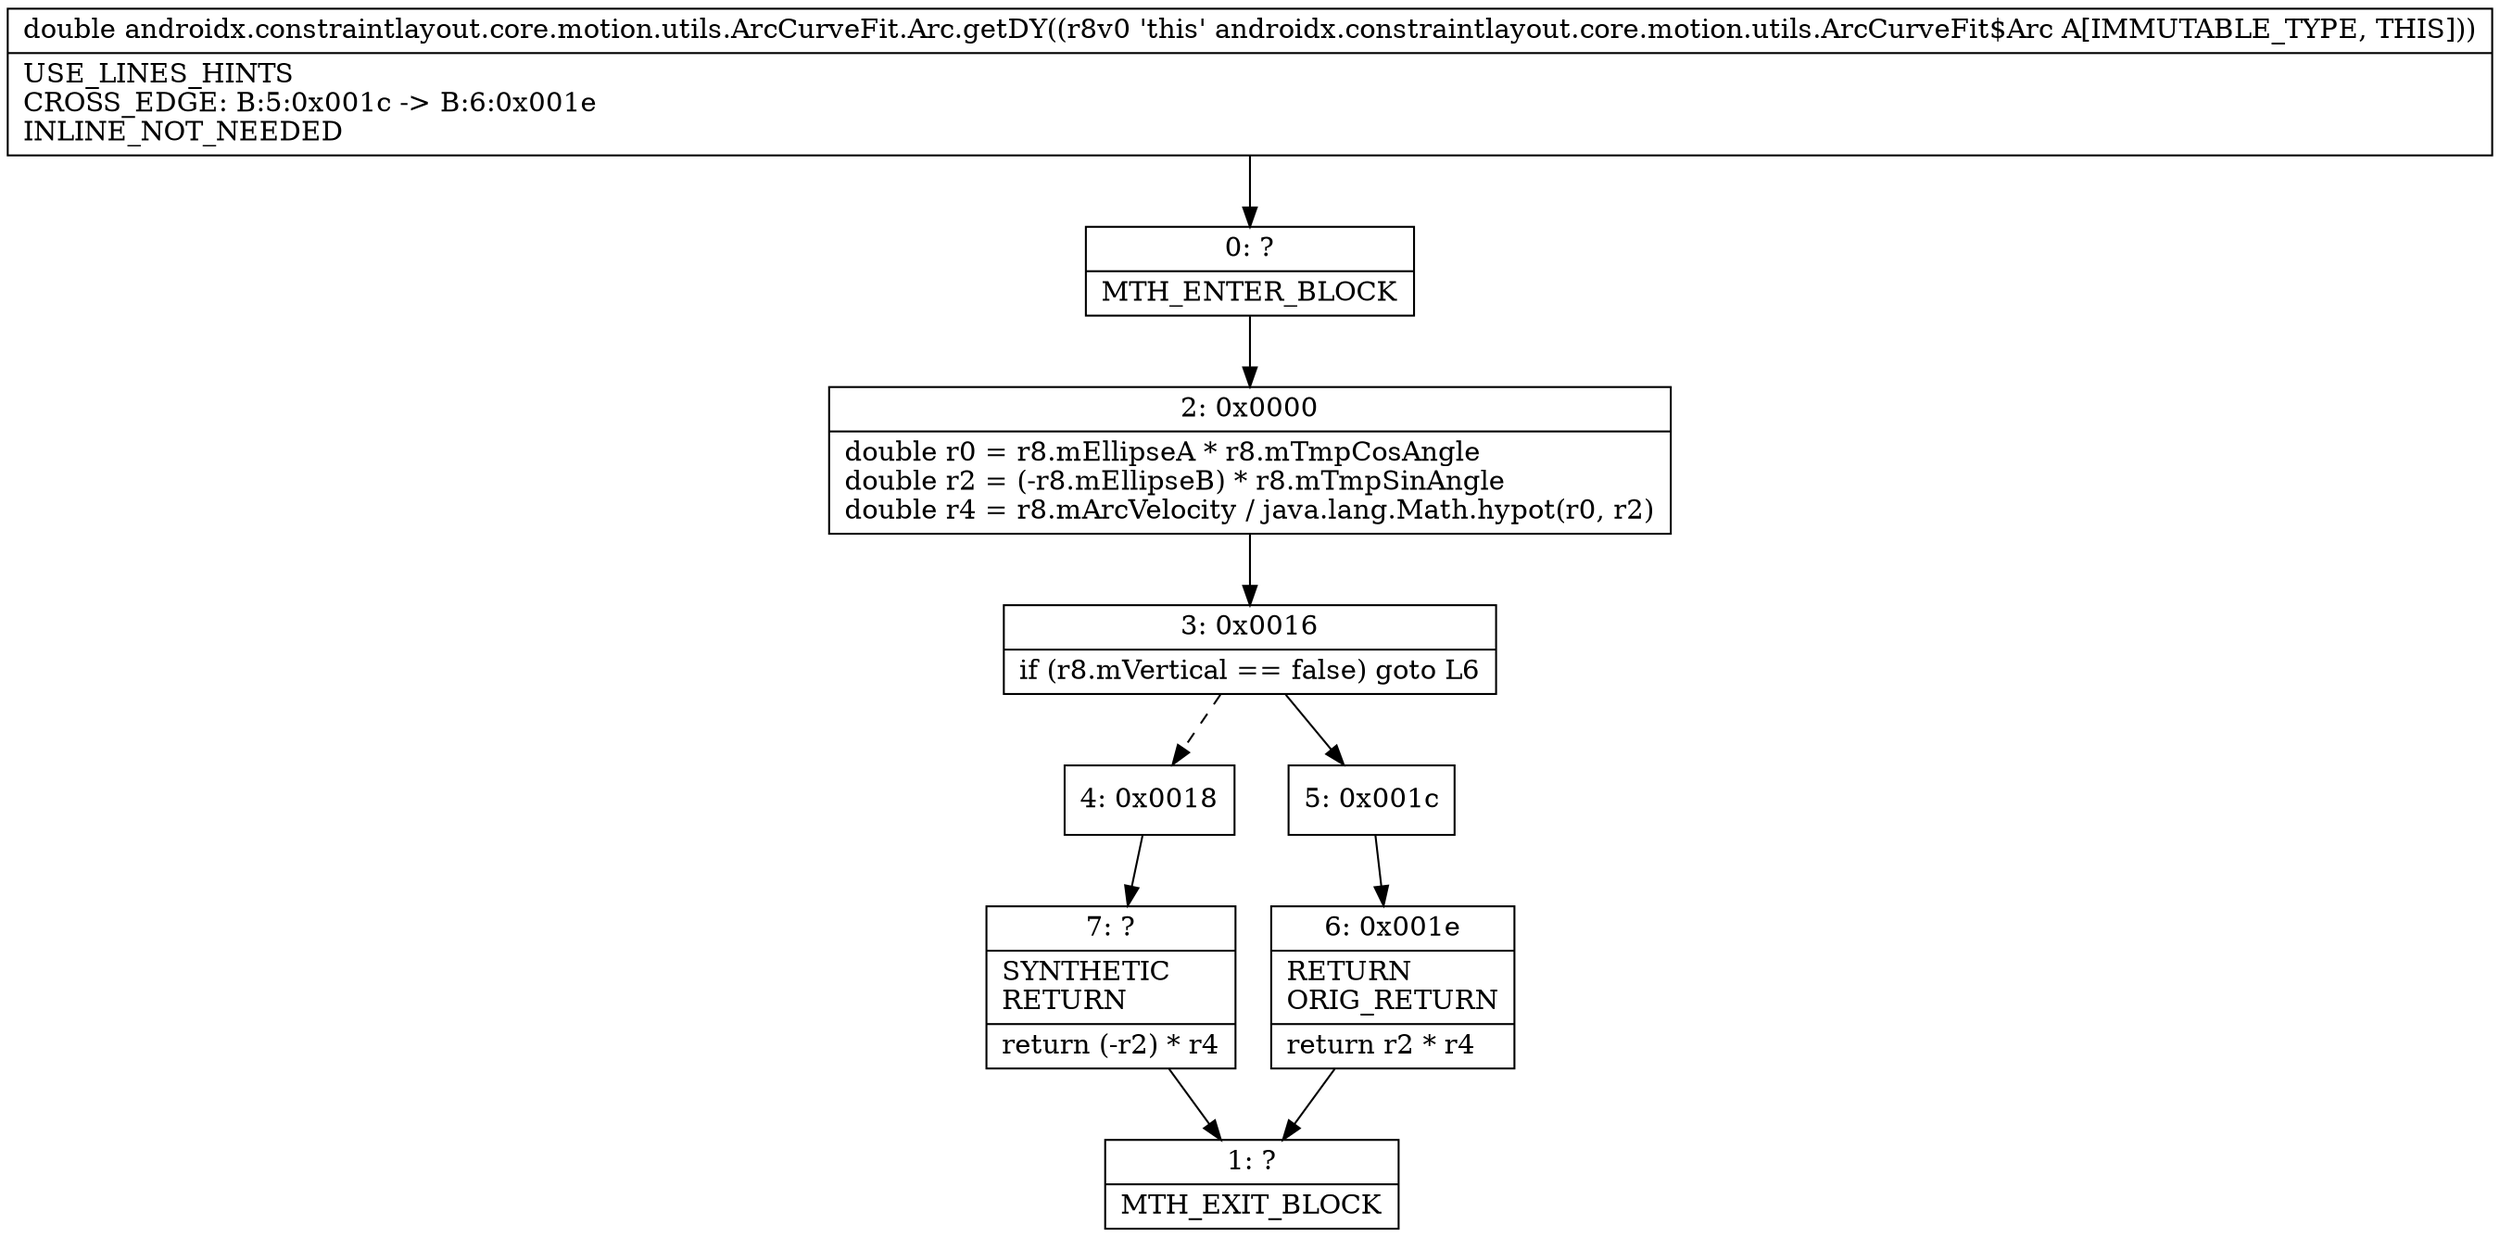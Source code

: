 digraph "CFG forandroidx.constraintlayout.core.motion.utils.ArcCurveFit.Arc.getDY()D" {
Node_0 [shape=record,label="{0\:\ ?|MTH_ENTER_BLOCK\l}"];
Node_2 [shape=record,label="{2\:\ 0x0000|double r0 = r8.mEllipseA * r8.mTmpCosAngle\ldouble r2 = (\-r8.mEllipseB) * r8.mTmpSinAngle\ldouble r4 = r8.mArcVelocity \/ java.lang.Math.hypot(r0, r2)\l}"];
Node_3 [shape=record,label="{3\:\ 0x0016|if (r8.mVertical == false) goto L6\l}"];
Node_4 [shape=record,label="{4\:\ 0x0018}"];
Node_7 [shape=record,label="{7\:\ ?|SYNTHETIC\lRETURN\l|return (\-r2) * r4\l}"];
Node_1 [shape=record,label="{1\:\ ?|MTH_EXIT_BLOCK\l}"];
Node_5 [shape=record,label="{5\:\ 0x001c}"];
Node_6 [shape=record,label="{6\:\ 0x001e|RETURN\lORIG_RETURN\l|return r2 * r4\l}"];
MethodNode[shape=record,label="{double androidx.constraintlayout.core.motion.utils.ArcCurveFit.Arc.getDY((r8v0 'this' androidx.constraintlayout.core.motion.utils.ArcCurveFit$Arc A[IMMUTABLE_TYPE, THIS]))  | USE_LINES_HINTS\lCROSS_EDGE: B:5:0x001c \-\> B:6:0x001e\lINLINE_NOT_NEEDED\l}"];
MethodNode -> Node_0;Node_0 -> Node_2;
Node_2 -> Node_3;
Node_3 -> Node_4[style=dashed];
Node_3 -> Node_5;
Node_4 -> Node_7;
Node_7 -> Node_1;
Node_5 -> Node_6;
Node_6 -> Node_1;
}

